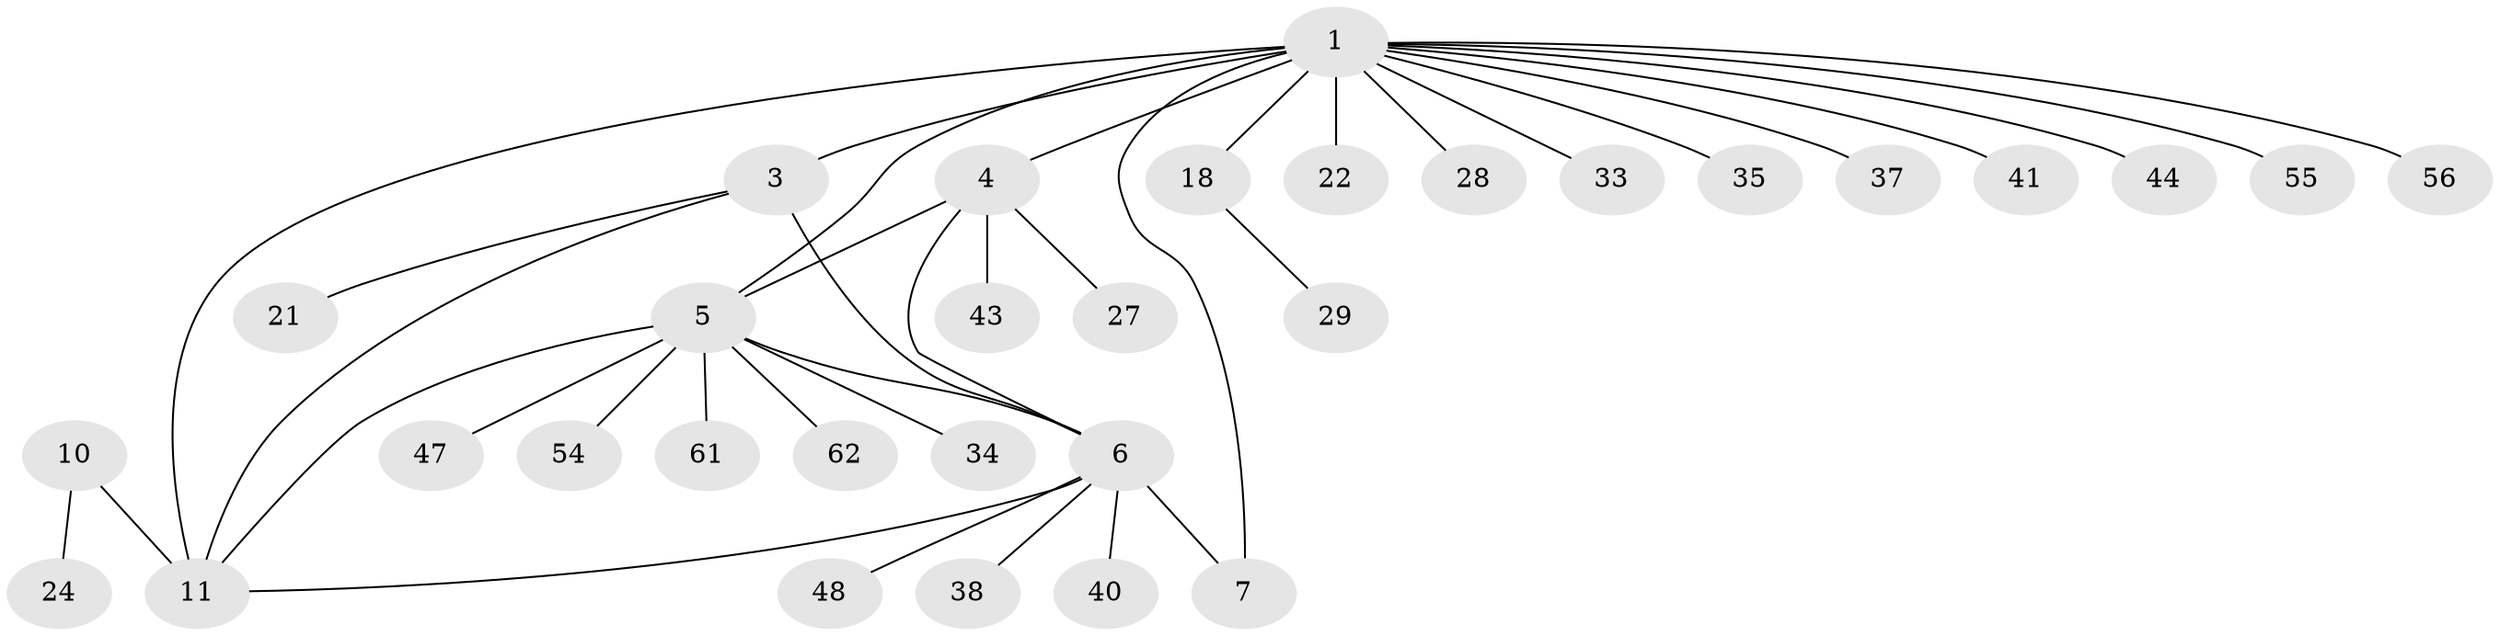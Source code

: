 // original degree distribution, {8: 0.047619047619047616, 4: 0.06349206349206349, 5: 0.031746031746031744, 9: 0.015873015873015872, 6: 0.06349206349206349, 2: 0.19047619047619047, 3: 0.031746031746031744, 1: 0.5555555555555556}
// Generated by graph-tools (version 1.1) at 2025/16/03/09/25 04:16:08]
// undirected, 31 vertices, 37 edges
graph export_dot {
graph [start="1"]
  node [color=gray90,style=filled];
  1 [super="+2+13+25"];
  3;
  4 [super="+32"];
  5;
  6 [super="+8+39+57+58"];
  7 [super="+17"];
  10 [super="+16+30+20+23"];
  11 [super="+12+50"];
  18;
  21;
  22;
  24;
  27 [super="+60"];
  28;
  29 [super="+46"];
  33;
  34 [super="+42"];
  35;
  37;
  38;
  40 [super="+45+59+49"];
  41;
  43;
  44;
  47;
  48 [super="+52"];
  54;
  55;
  56;
  61;
  62 [super="+63"];
  1 -- 3 [weight=2];
  1 -- 18;
  1 -- 41;
  1 -- 55;
  1 -- 56;
  1 -- 4;
  1 -- 44;
  1 -- 33;
  1 -- 35;
  1 -- 5;
  1 -- 37;
  1 -- 7;
  1 -- 11 [weight=2];
  1 -- 22;
  1 -- 28;
  3 -- 21;
  3 -- 6;
  3 -- 11;
  4 -- 5;
  4 -- 6;
  4 -- 27;
  4 -- 43;
  5 -- 6;
  5 -- 11;
  5 -- 34;
  5 -- 47;
  5 -- 54;
  5 -- 61;
  5 -- 62;
  6 -- 48;
  6 -- 7 [weight=2];
  6 -- 40;
  6 -- 38;
  6 -- 11;
  10 -- 11 [weight=2];
  10 -- 24;
  18 -- 29;
}
